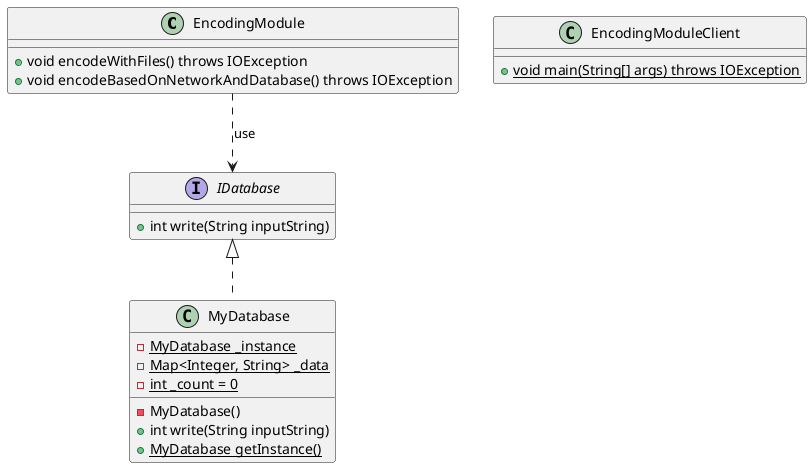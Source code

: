 @startuml
'https://plantuml.com/class-diagram
class EncodingModule{
    + void encodeWithFiles() throws IOException
    + void encodeBasedOnNetworkAndDatabase() throws IOException
}
interface IDatabase{
    + int write(String inputString)
}
class MyDatabase implements IDatabase{
    - {static} MyDatabase _instance
    - {static} Map<Integer, String> _data
    - {static} int _count = 0
    - MyDatabase()
    + int write(String inputString)
    + {static}MyDatabase getInstance()
}
class EncodingModuleClient{
    + {static} void main(String[] args) throws IOException
}
EncodingModule ..> IDatabase : use
@enduml